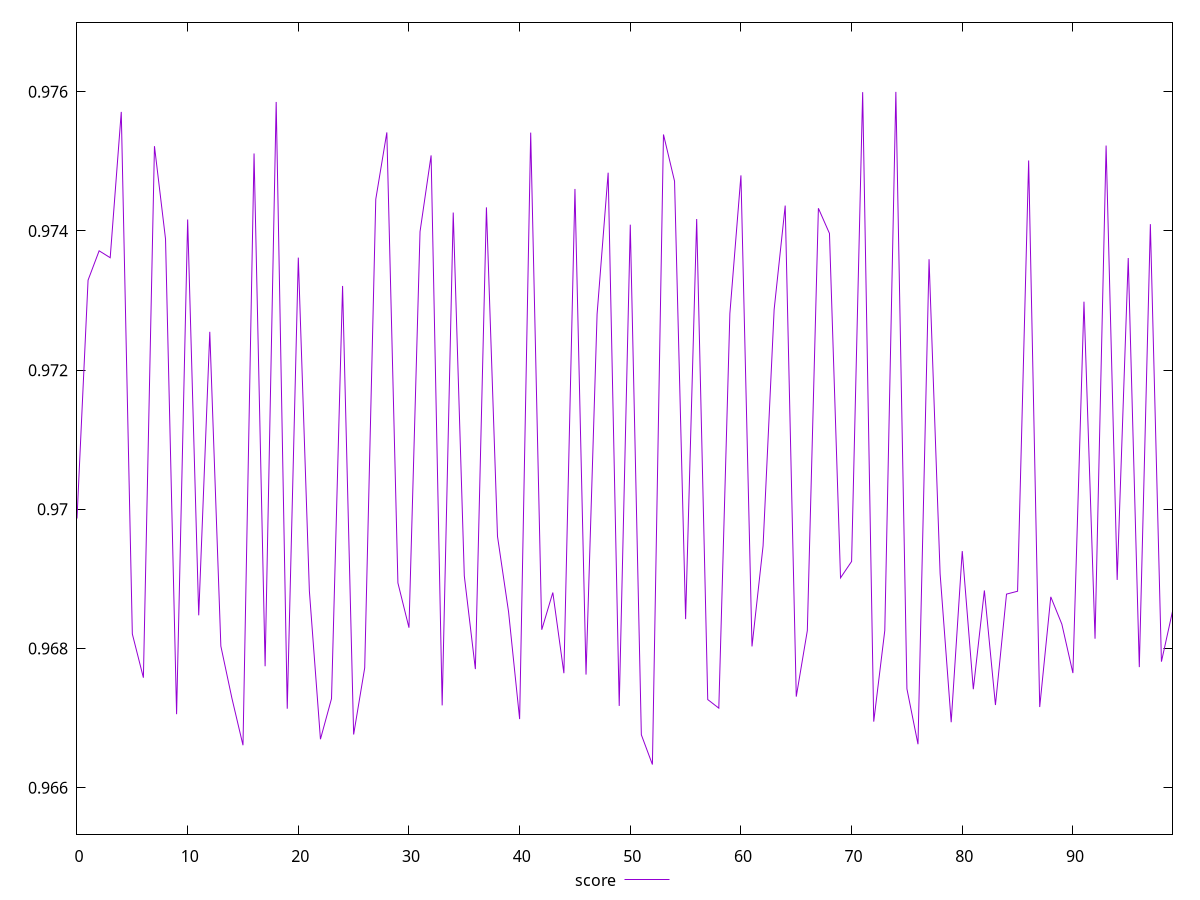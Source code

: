 reset

$score <<EOF
0 0.9698681891966505
1 0.9732930239901767
2 0.9737143692611459
3 0.9736153271325364
4 0.9757107324351948
5 0.9682096259314785
6 0.967581269291891
7 0.9752178454152429
8 0.973884410765579
9 0.967056293214396
10 0.9741649134521213
11 0.9684773292293576
12 0.9725506159704066
13 0.9680343847248652
14 0.9672853795751459
15 0.9666106645324447
16 0.9751128794939397
17 0.96774517911973
18 0.9758530221889978
19 0.9671348864273075
20 0.9736168780096743
21 0.9688253366584312
22 0.9666972829710849
23 0.9672804474016468
24 0.9732094058042653
25 0.9667650070991981
26 0.9677223844376024
27 0.9744550595773029
28 0.97541577026496
29 0.9689430900924171
30 0.9682994925162798
31 0.973990130129019
32 0.9750854968538237
33 0.9671831495065493
34 0.9742640855815343
35 0.9690443474721488
36 0.9677048022276225
37 0.9743391936814794
38 0.9696116008674703
39 0.9685281468181534
40 0.9669864707994658
41 0.9754129524382741
42 0.9682703186599212
43 0.9688045357662375
44 0.9676456142767361
45 0.9746031361556079
46 0.9676253867583522
47 0.9728052752751937
48 0.9748367887821128
49 0.9671753962396223
50 0.9740896552505001
51 0.9667607367680069
52 0.9663334272595616
53 0.9753856960166245
54 0.97471481949825
55 0.9684229027756017
56 0.9741712292857773
57 0.967266776749719
58 0.9671436456686892
59 0.9728126673874575
60 0.9747988783146838
61 0.9680304669999782
62 0.9694743639794758
63 0.9728703701546968
64 0.9743643254819361
65 0.9673089832119554
66 0.9682579698073822
67 0.9743258975920466
68 0.9739642096827085
69 0.9690153925553433
70 0.9692512892068725
71 0.975994619416812
72 0.9669497491500106
73 0.9682594386244063
74 0.9759978166272134
75 0.9674203203291842
76 0.9666252396719239
77 0.9735940969155346
78 0.9690737698944103
79 0.9669415273289936
80 0.9693999051809339
81 0.9674150902391065
82 0.968834846873046
83 0.9671884832389352
84 0.9687819585442787
85 0.9688232909444686
86 0.9750128763136725
87 0.9671593125442559
88 0.9687426149451012
89 0.9683508996015282
90 0.9676475818200783
91 0.972983314494466
92 0.9681412048459708
93 0.9752267016762356
94 0.9689858565090792
95 0.9736110270775195
96 0.9677329039177456
97 0.9740973663335586
98 0.9678114644994613
99 0.968533293945715
EOF

set key outside below
set xrange [0:99]
set yrange [0.9653334272595616:0.9769978166272134]
set trange [0.9653334272595616:0.9769978166272134]
set terminal svg size 640, 500 enhanced background rgb 'white'
set output "reprap/speed-index/samples/pages+cached+noadtech/score/values.svg"

plot $score title "score" with line

reset
